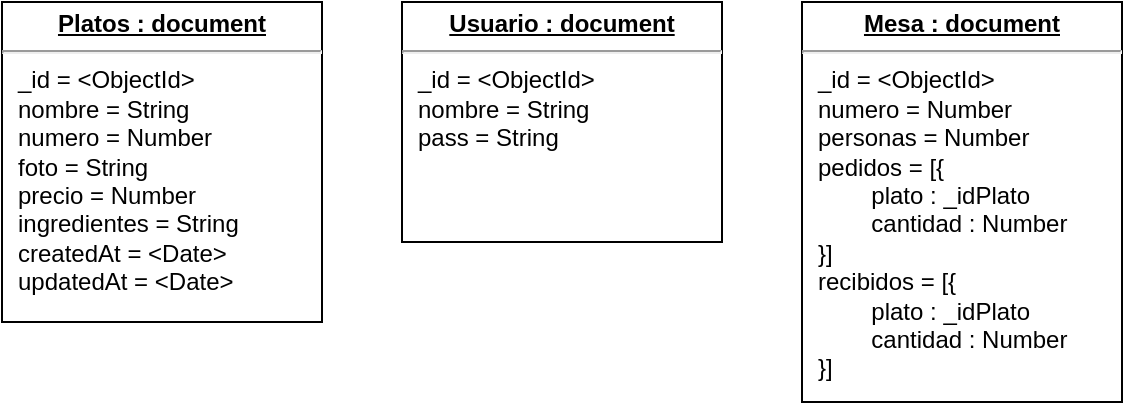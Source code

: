 <mxfile version="21.3.7" type="device">
  <diagram name="Página-1" id="g554YJjuox2VEBBbt11G">
    <mxGraphModel dx="1002" dy="804" grid="1" gridSize="10" guides="1" tooltips="1" connect="1" arrows="1" fold="1" page="1" pageScale="1" pageWidth="827" pageHeight="1169" math="0" shadow="0">
      <root>
        <mxCell id="0" />
        <mxCell id="1" parent="0" />
        <mxCell id="5Hf5E66UqSZ55T8NJpJU-61" value="&lt;p style=&quot;margin:0px;margin-top:4px;text-align:center;text-decoration:underline;&quot;&gt;&lt;b&gt;Platos : document&lt;/b&gt;&lt;/p&gt;&lt;hr&gt;&lt;p style=&quot;margin:0px;margin-left:8px;&quot;&gt;_id = &amp;lt;ObjectId&amp;gt;&lt;br&gt;nombre = String&lt;br&gt;numero = Number&lt;/p&gt;&lt;p style=&quot;margin:0px;margin-left:8px;&quot;&gt;foto = String&lt;/p&gt;&lt;p style=&quot;margin:0px;margin-left:8px;&quot;&gt;precio = Number&lt;/p&gt;&lt;p style=&quot;margin:0px;margin-left:8px;&quot;&gt;ingredientes = String&lt;/p&gt;&lt;p style=&quot;margin:0px;margin-left:8px;&quot;&gt;createdAt = &amp;lt;Date&amp;gt;&lt;/p&gt;&lt;p style=&quot;margin:0px;margin-left:8px;&quot;&gt;updatedAt = &amp;lt;Date&amp;gt;&lt;/p&gt;" style="verticalAlign=top;align=left;overflow=fill;fontSize=12;fontFamily=Helvetica;html=1;whiteSpace=wrap;" vertex="1" parent="1">
          <mxGeometry x="134" y="40" width="160" height="160" as="geometry" />
        </mxCell>
        <mxCell id="5Hf5E66UqSZ55T8NJpJU-62" value="&lt;p style=&quot;margin:0px;margin-top:4px;text-align:center;text-decoration:underline;&quot;&gt;&lt;b&gt;Usuario : document&lt;/b&gt;&lt;/p&gt;&lt;hr&gt;&lt;p style=&quot;margin:0px;margin-left:8px;&quot;&gt;_id = &amp;lt;ObjectId&amp;gt;&lt;br&gt;nombre = String&lt;br&gt;pass = String&lt;/p&gt;" style="verticalAlign=top;align=left;overflow=fill;fontSize=12;fontFamily=Helvetica;html=1;whiteSpace=wrap;" vertex="1" parent="1">
          <mxGeometry x="334" y="40" width="160" height="120" as="geometry" />
        </mxCell>
        <mxCell id="5Hf5E66UqSZ55T8NJpJU-63" value="&lt;p style=&quot;margin:0px;margin-top:4px;text-align:center;text-decoration:underline;&quot;&gt;&lt;b&gt;Mesa : document&lt;/b&gt;&lt;/p&gt;&lt;hr&gt;&lt;p style=&quot;margin:0px;margin-left:8px;&quot;&gt;_id = &amp;lt;ObjectId&amp;gt;&lt;br&gt;numero = Number&lt;/p&gt;&lt;p style=&quot;margin:0px;margin-left:8px;&quot;&gt;personas = Number&lt;/p&gt;&lt;p style=&quot;margin:0px;margin-left:8px;&quot;&gt;pedidos = [&lt;span style=&quot;background-color: initial;&quot;&gt;{&lt;/span&gt;&lt;/p&gt;&lt;p style=&quot;margin:0px;margin-left:8px;&quot;&gt;&lt;span style=&quot;white-space: pre;&quot;&gt;&#x9;&lt;/span&gt;plato : _idPlato&lt;br&gt;&lt;/p&gt;&lt;p style=&quot;margin:0px;margin-left:8px;&quot;&gt;&lt;span style=&quot;white-space: pre;&quot;&gt;&#x9;&lt;/span&gt;cantidad : Number&lt;br&gt;&lt;/p&gt;&lt;p style=&quot;margin:0px;margin-left:8px;&quot;&gt;}]&lt;/p&gt;&lt;p style=&quot;margin:0px;margin-left:8px;&quot;&gt;recibidos = [{&lt;/p&gt;&lt;p style=&quot;margin:0px;margin-left:8px;&quot;&gt;&lt;span style=&quot;white-space: pre;&quot;&gt;&#x9;&lt;/span&gt;plato : _idPlato&lt;br&gt;&lt;/p&gt;&lt;p style=&quot;margin:0px;margin-left:8px;&quot;&gt;&lt;span style=&quot;white-space: pre;&quot;&gt;&#x9;&lt;/span&gt;cantidad : Number&lt;br&gt;&lt;/p&gt;&lt;p style=&quot;margin:0px;margin-left:8px;&quot;&gt;}]&lt;/p&gt;" style="verticalAlign=top;align=left;overflow=fill;fontSize=12;fontFamily=Helvetica;html=1;whiteSpace=wrap;" vertex="1" parent="1">
          <mxGeometry x="534" y="40" width="160" height="200" as="geometry" />
        </mxCell>
      </root>
    </mxGraphModel>
  </diagram>
</mxfile>
